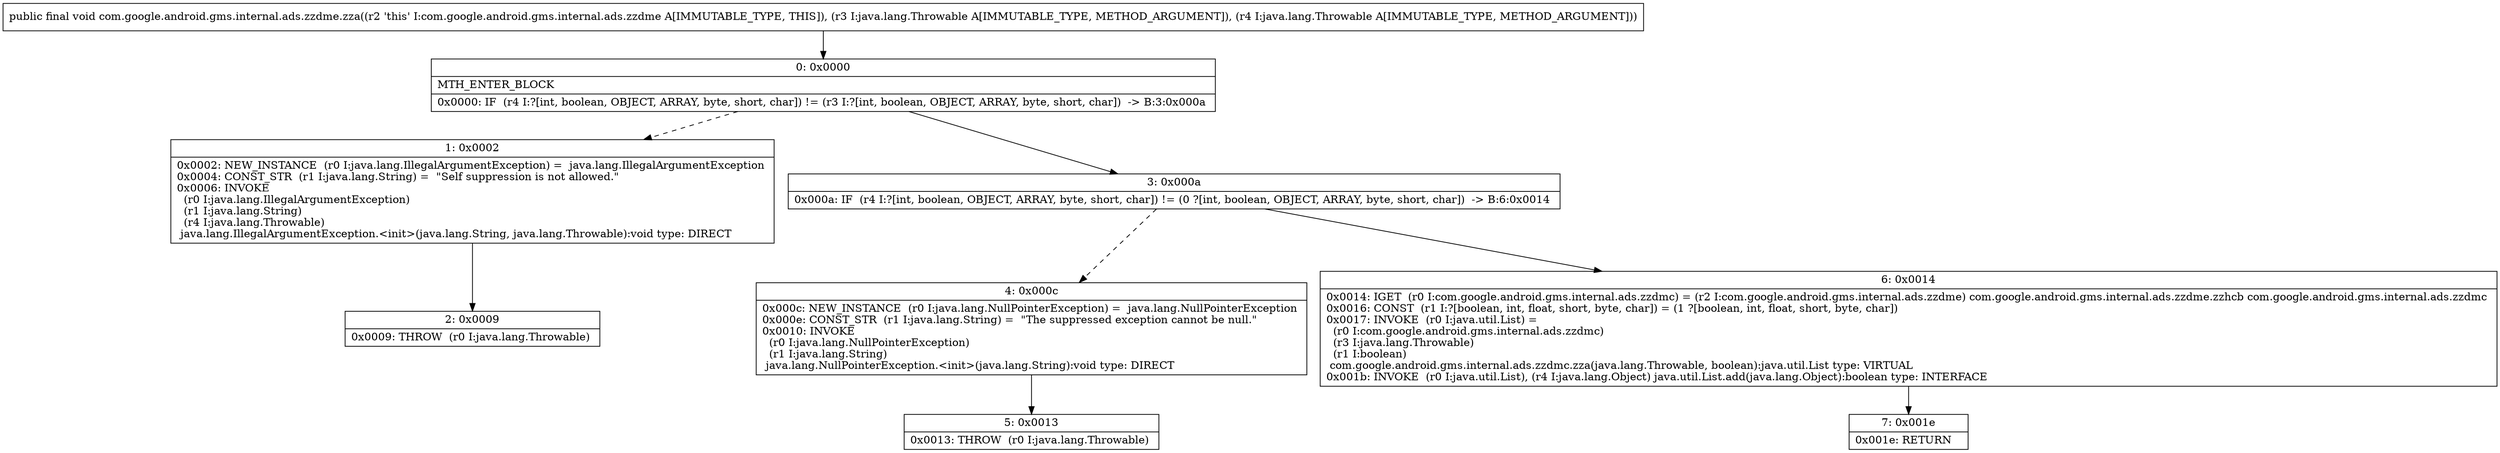digraph "CFG forcom.google.android.gms.internal.ads.zzdme.zza(Ljava\/lang\/Throwable;Ljava\/lang\/Throwable;)V" {
Node_0 [shape=record,label="{0\:\ 0x0000|MTH_ENTER_BLOCK\l|0x0000: IF  (r4 I:?[int, boolean, OBJECT, ARRAY, byte, short, char]) != (r3 I:?[int, boolean, OBJECT, ARRAY, byte, short, char])  \-\> B:3:0x000a \l}"];
Node_1 [shape=record,label="{1\:\ 0x0002|0x0002: NEW_INSTANCE  (r0 I:java.lang.IllegalArgumentException) =  java.lang.IllegalArgumentException \l0x0004: CONST_STR  (r1 I:java.lang.String) =  \"Self suppression is not allowed.\" \l0x0006: INVOKE  \l  (r0 I:java.lang.IllegalArgumentException)\l  (r1 I:java.lang.String)\l  (r4 I:java.lang.Throwable)\l java.lang.IllegalArgumentException.\<init\>(java.lang.String, java.lang.Throwable):void type: DIRECT \l}"];
Node_2 [shape=record,label="{2\:\ 0x0009|0x0009: THROW  (r0 I:java.lang.Throwable) \l}"];
Node_3 [shape=record,label="{3\:\ 0x000a|0x000a: IF  (r4 I:?[int, boolean, OBJECT, ARRAY, byte, short, char]) != (0 ?[int, boolean, OBJECT, ARRAY, byte, short, char])  \-\> B:6:0x0014 \l}"];
Node_4 [shape=record,label="{4\:\ 0x000c|0x000c: NEW_INSTANCE  (r0 I:java.lang.NullPointerException) =  java.lang.NullPointerException \l0x000e: CONST_STR  (r1 I:java.lang.String) =  \"The suppressed exception cannot be null.\" \l0x0010: INVOKE  \l  (r0 I:java.lang.NullPointerException)\l  (r1 I:java.lang.String)\l java.lang.NullPointerException.\<init\>(java.lang.String):void type: DIRECT \l}"];
Node_5 [shape=record,label="{5\:\ 0x0013|0x0013: THROW  (r0 I:java.lang.Throwable) \l}"];
Node_6 [shape=record,label="{6\:\ 0x0014|0x0014: IGET  (r0 I:com.google.android.gms.internal.ads.zzdmc) = (r2 I:com.google.android.gms.internal.ads.zzdme) com.google.android.gms.internal.ads.zzdme.zzhcb com.google.android.gms.internal.ads.zzdmc \l0x0016: CONST  (r1 I:?[boolean, int, float, short, byte, char]) = (1 ?[boolean, int, float, short, byte, char]) \l0x0017: INVOKE  (r0 I:java.util.List) = \l  (r0 I:com.google.android.gms.internal.ads.zzdmc)\l  (r3 I:java.lang.Throwable)\l  (r1 I:boolean)\l com.google.android.gms.internal.ads.zzdmc.zza(java.lang.Throwable, boolean):java.util.List type: VIRTUAL \l0x001b: INVOKE  (r0 I:java.util.List), (r4 I:java.lang.Object) java.util.List.add(java.lang.Object):boolean type: INTERFACE \l}"];
Node_7 [shape=record,label="{7\:\ 0x001e|0x001e: RETURN   \l}"];
MethodNode[shape=record,label="{public final void com.google.android.gms.internal.ads.zzdme.zza((r2 'this' I:com.google.android.gms.internal.ads.zzdme A[IMMUTABLE_TYPE, THIS]), (r3 I:java.lang.Throwable A[IMMUTABLE_TYPE, METHOD_ARGUMENT]), (r4 I:java.lang.Throwable A[IMMUTABLE_TYPE, METHOD_ARGUMENT])) }"];
MethodNode -> Node_0;
Node_0 -> Node_1[style=dashed];
Node_0 -> Node_3;
Node_1 -> Node_2;
Node_3 -> Node_4[style=dashed];
Node_3 -> Node_6;
Node_4 -> Node_5;
Node_6 -> Node_7;
}

